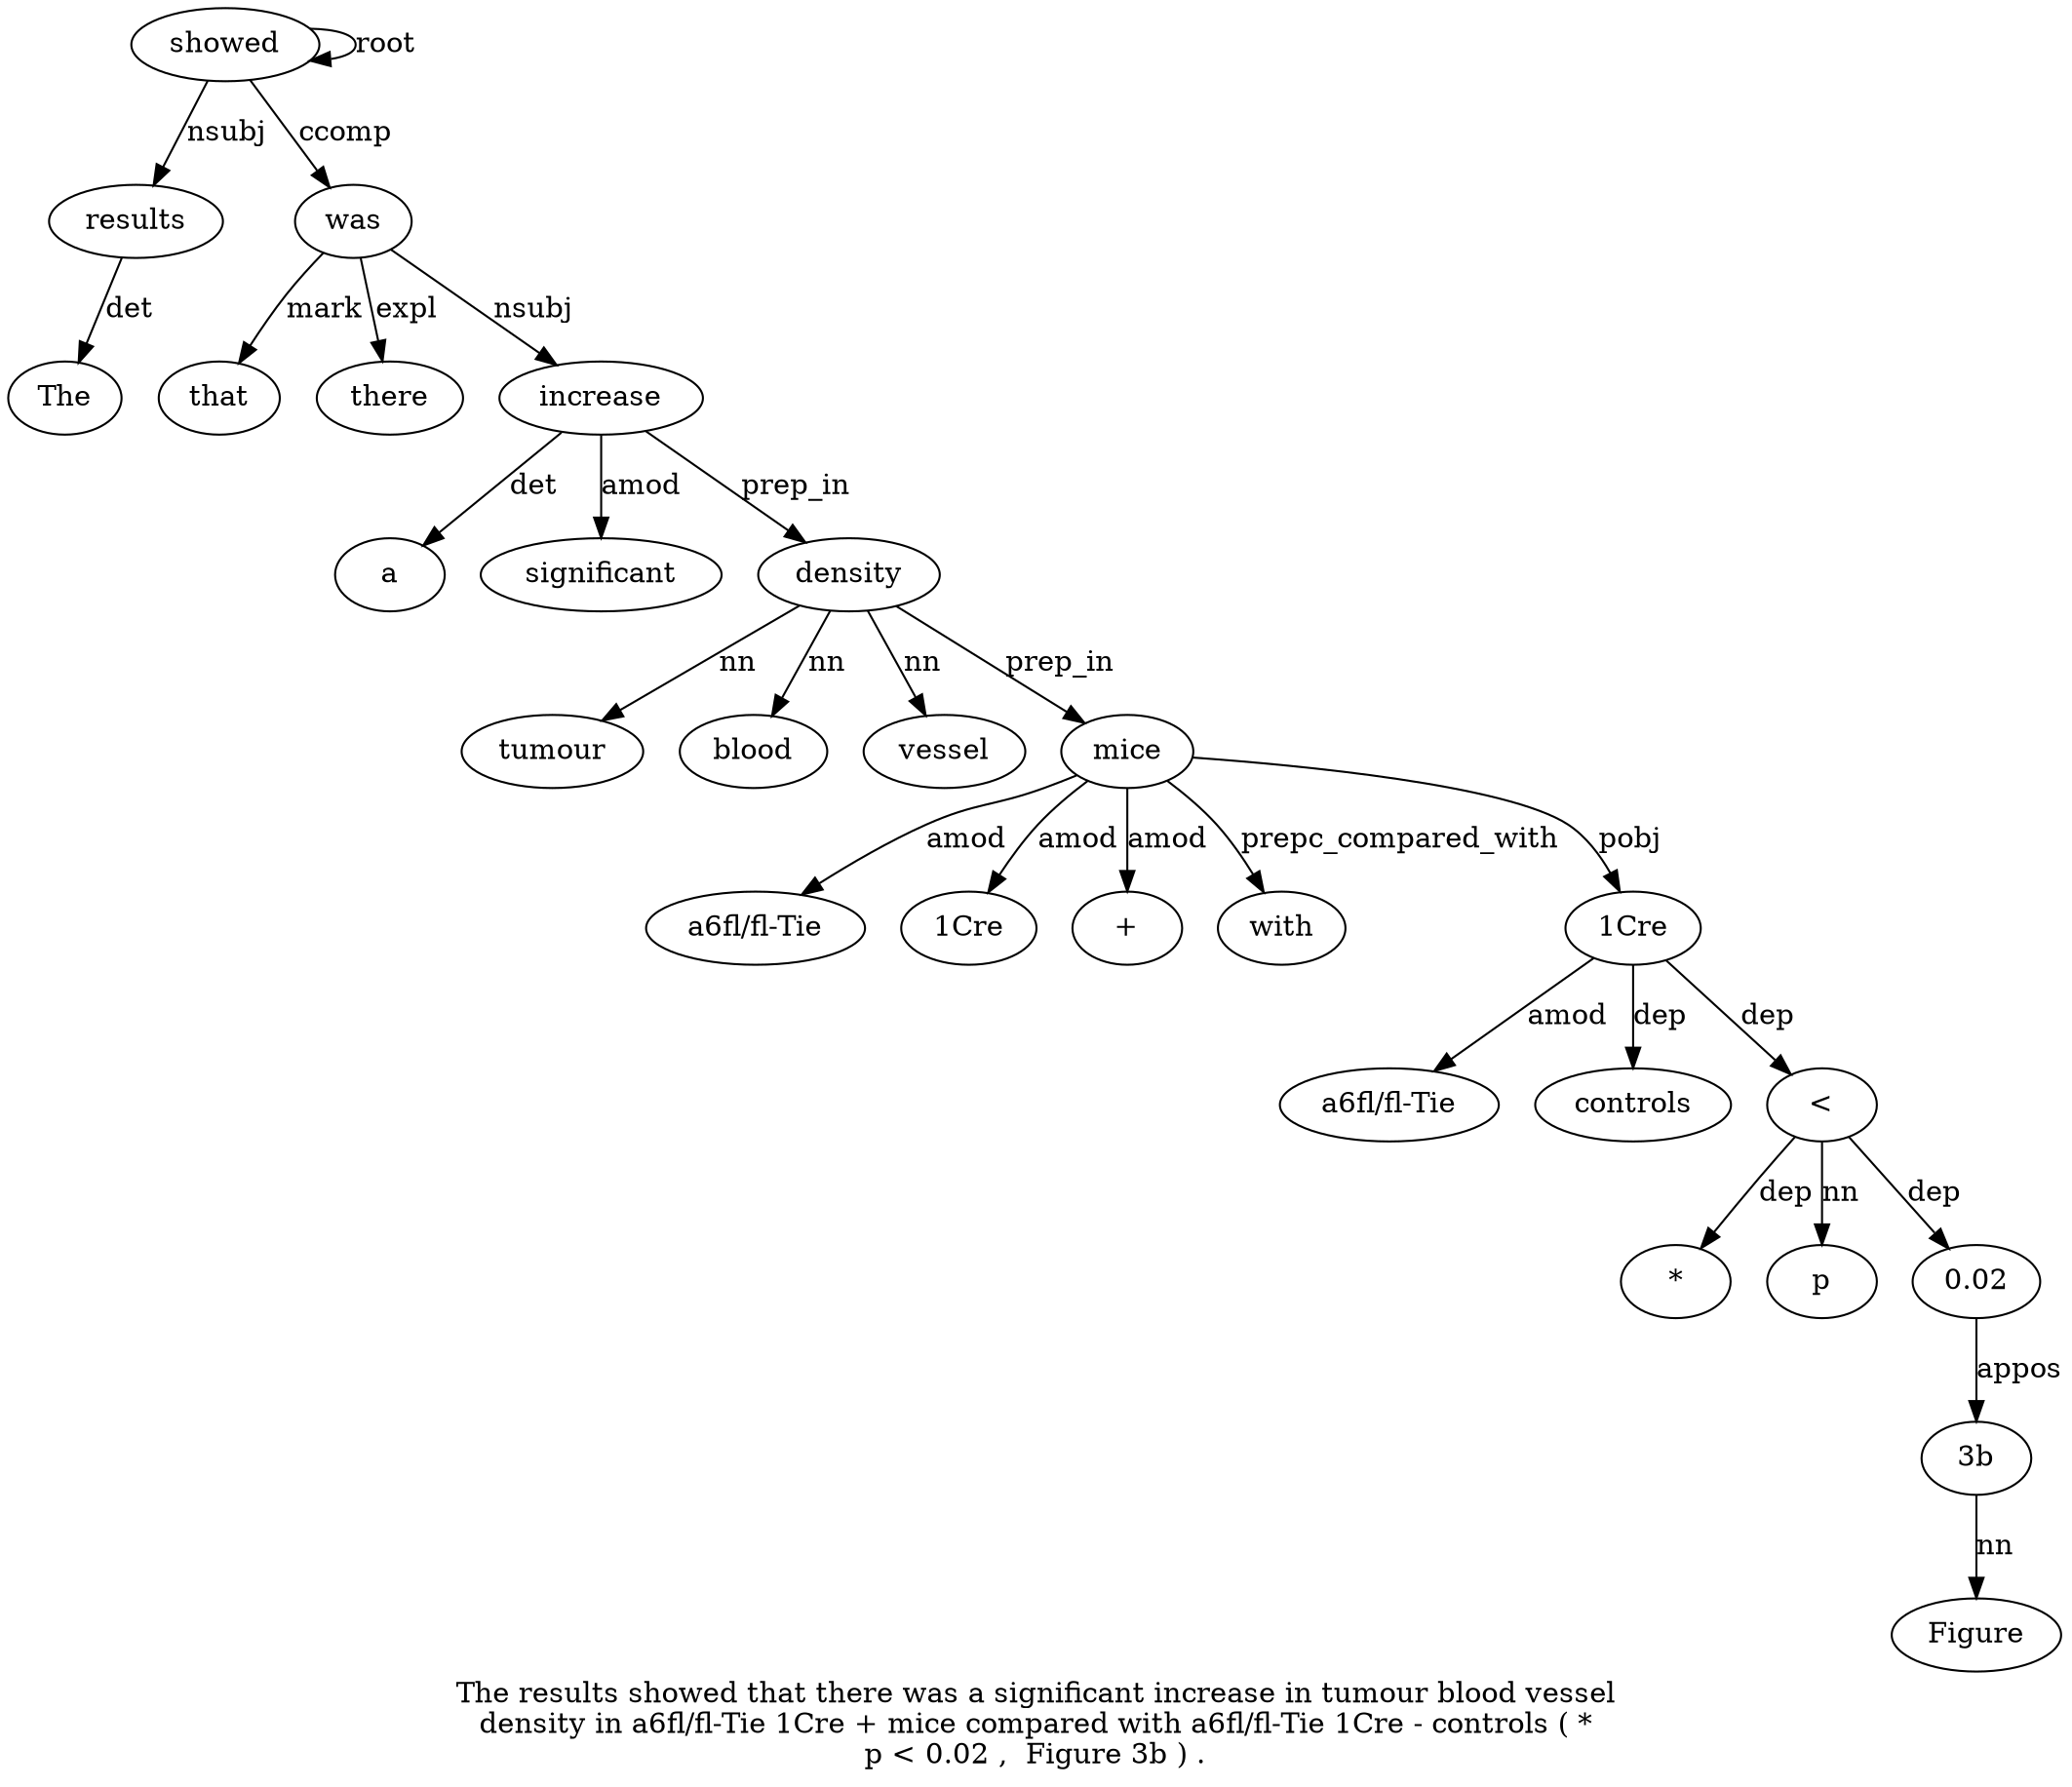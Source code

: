 digraph "The results showed that there was a significant increase in tumour blood vessel density in a6fl/fl-Tie 1Cre + mice compared with a6fl/fl-Tie 1Cre - controls ( * p < 0.02 ,  Figure 3b ) ." {
label="The results showed that there was a significant increase in tumour blood vessel
density in a6fl/fl-Tie 1Cre + mice compared with a6fl/fl-Tie 1Cre - controls ( *
p < 0.02 ,  Figure 3b ) .";
results2 [style=filled, fillcolor=white, label=results];
The1 [style=filled, fillcolor=white, label=The];
results2 -> The1  [label=det];
showed3 [style=filled, fillcolor=white, label=showed];
showed3 -> results2  [label=nsubj];
showed3 -> showed3  [label=root];
was6 [style=filled, fillcolor=white, label=was];
that4 [style=filled, fillcolor=white, label=that];
was6 -> that4  [label=mark];
there5 [style=filled, fillcolor=white, label=there];
was6 -> there5  [label=expl];
showed3 -> was6  [label=ccomp];
increase9 [style=filled, fillcolor=white, label=increase];
a7 [style=filled, fillcolor=white, label=a];
increase9 -> a7  [label=det];
significant8 [style=filled, fillcolor=white, label=significant];
increase9 -> significant8  [label=amod];
was6 -> increase9  [label=nsubj];
density14 [style=filled, fillcolor=white, label=density];
tumour11 [style=filled, fillcolor=white, label=tumour];
density14 -> tumour11  [label=nn];
blood12 [style=filled, fillcolor=white, label=blood];
density14 -> blood12  [label=nn];
vessel13 [style=filled, fillcolor=white, label=vessel];
density14 -> vessel13  [label=nn];
increase9 -> density14  [label=prep_in];
mice19 [style=filled, fillcolor=white, label=mice];
"a6fl/fl-Tie1" [style=filled, fillcolor=white, label="a6fl/fl-Tie"];
mice19 -> "a6fl/fl-Tie1"  [label=amod];
"1Cre17" [style=filled, fillcolor=white, label="1Cre"];
mice19 -> "1Cre17"  [label=amod];
"+18" [style=filled, fillcolor=white, label="+"];
mice19 -> "+18"  [label=amod];
density14 -> mice19  [label=prep_in];
with21 [style=filled, fillcolor=white, label=with];
mice19 -> with21  [label=prepc_compared_with];
"1Cre23" [style=filled, fillcolor=white, label="1Cre"];
"a6fl/fl-Tie22" [style=filled, fillcolor=white, label="a6fl/fl-Tie"];
"1Cre23" -> "a6fl/fl-Tie22"  [label=amod];
mice19 -> "1Cre23"  [label=pobj];
controls25 [style=filled, fillcolor=white, label=controls];
"1Cre23" -> controls25  [label=dep];
"<29" [style=filled, fillcolor=white, label="<"];
"*27" [style=filled, fillcolor=white, label="*"];
"<29" -> "*27"  [label=dep];
p28 [style=filled, fillcolor=white, label=p];
"<29" -> p28  [label=nn];
"1Cre23" -> "<29"  [label=dep];
"0.023" [style=filled, fillcolor=white, label="0.02"];
"<29" -> "0.023"  [label=dep];
"3b" [style=filled, fillcolor=white, label="3b"];
Figure32 [style=filled, fillcolor=white, label=Figure];
"3b" -> Figure32  [label=nn];
"0.023" -> "3b"  [label=appos];
}
